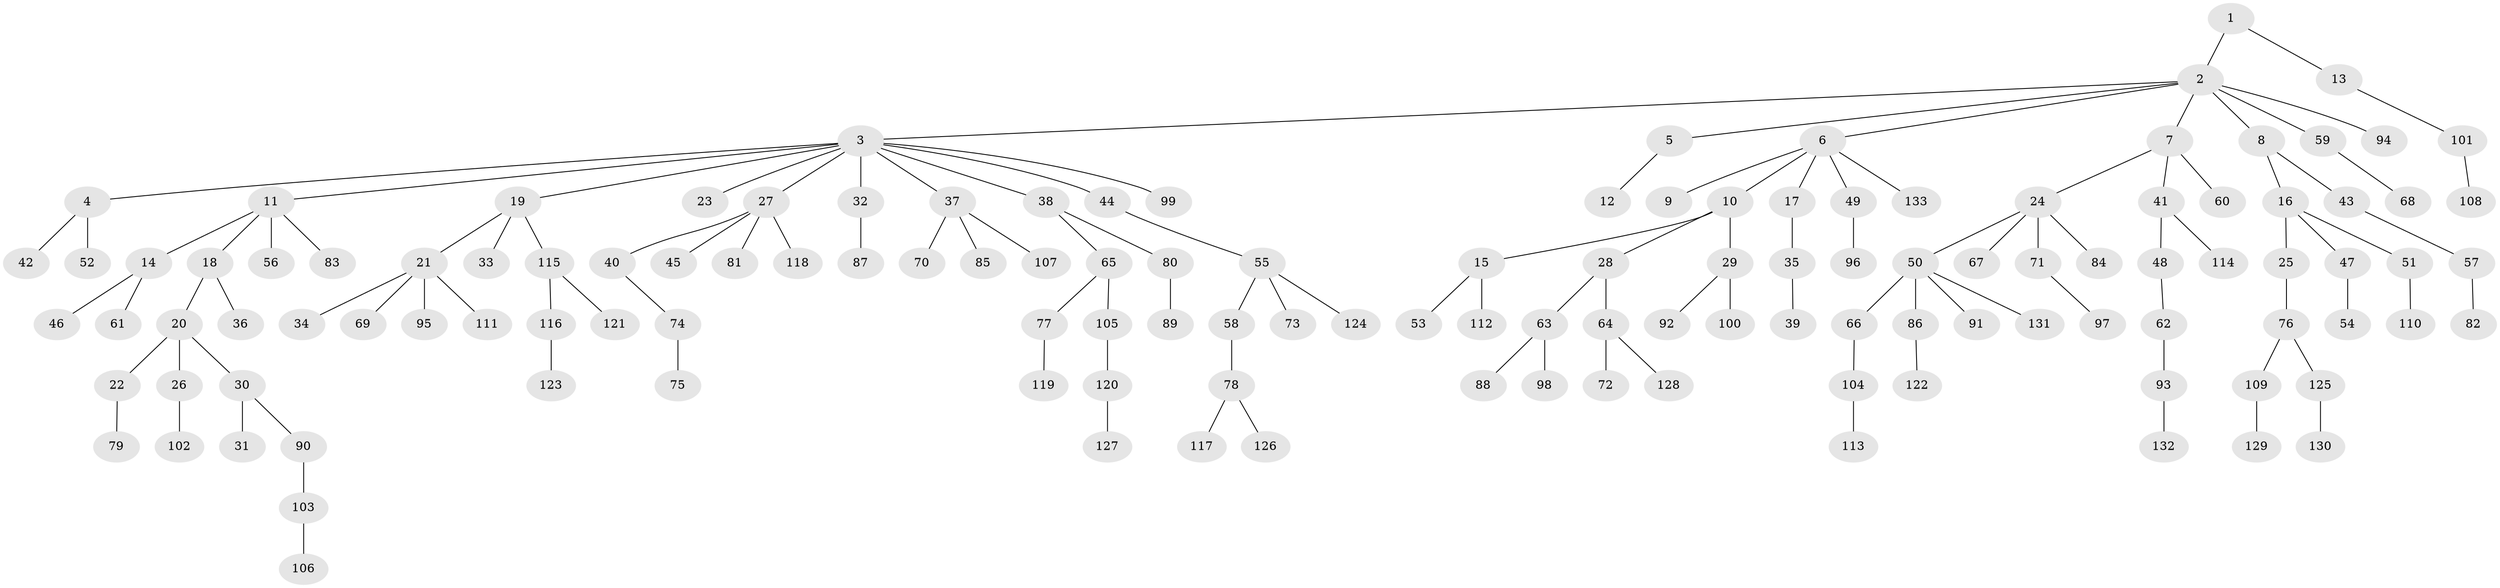 // Generated by graph-tools (version 1.1) at 2025/52/03/09/25 04:52:43]
// undirected, 133 vertices, 132 edges
graph export_dot {
graph [start="1"]
  node [color=gray90,style=filled];
  1;
  2;
  3;
  4;
  5;
  6;
  7;
  8;
  9;
  10;
  11;
  12;
  13;
  14;
  15;
  16;
  17;
  18;
  19;
  20;
  21;
  22;
  23;
  24;
  25;
  26;
  27;
  28;
  29;
  30;
  31;
  32;
  33;
  34;
  35;
  36;
  37;
  38;
  39;
  40;
  41;
  42;
  43;
  44;
  45;
  46;
  47;
  48;
  49;
  50;
  51;
  52;
  53;
  54;
  55;
  56;
  57;
  58;
  59;
  60;
  61;
  62;
  63;
  64;
  65;
  66;
  67;
  68;
  69;
  70;
  71;
  72;
  73;
  74;
  75;
  76;
  77;
  78;
  79;
  80;
  81;
  82;
  83;
  84;
  85;
  86;
  87;
  88;
  89;
  90;
  91;
  92;
  93;
  94;
  95;
  96;
  97;
  98;
  99;
  100;
  101;
  102;
  103;
  104;
  105;
  106;
  107;
  108;
  109;
  110;
  111;
  112;
  113;
  114;
  115;
  116;
  117;
  118;
  119;
  120;
  121;
  122;
  123;
  124;
  125;
  126;
  127;
  128;
  129;
  130;
  131;
  132;
  133;
  1 -- 2;
  1 -- 13;
  2 -- 3;
  2 -- 5;
  2 -- 6;
  2 -- 7;
  2 -- 8;
  2 -- 59;
  2 -- 94;
  3 -- 4;
  3 -- 11;
  3 -- 19;
  3 -- 23;
  3 -- 27;
  3 -- 32;
  3 -- 37;
  3 -- 38;
  3 -- 44;
  3 -- 99;
  4 -- 42;
  4 -- 52;
  5 -- 12;
  6 -- 9;
  6 -- 10;
  6 -- 17;
  6 -- 49;
  6 -- 133;
  7 -- 24;
  7 -- 41;
  7 -- 60;
  8 -- 16;
  8 -- 43;
  10 -- 15;
  10 -- 28;
  10 -- 29;
  11 -- 14;
  11 -- 18;
  11 -- 56;
  11 -- 83;
  13 -- 101;
  14 -- 46;
  14 -- 61;
  15 -- 53;
  15 -- 112;
  16 -- 25;
  16 -- 47;
  16 -- 51;
  17 -- 35;
  18 -- 20;
  18 -- 36;
  19 -- 21;
  19 -- 33;
  19 -- 115;
  20 -- 22;
  20 -- 26;
  20 -- 30;
  21 -- 34;
  21 -- 69;
  21 -- 95;
  21 -- 111;
  22 -- 79;
  24 -- 50;
  24 -- 67;
  24 -- 71;
  24 -- 84;
  25 -- 76;
  26 -- 102;
  27 -- 40;
  27 -- 45;
  27 -- 81;
  27 -- 118;
  28 -- 63;
  28 -- 64;
  29 -- 92;
  29 -- 100;
  30 -- 31;
  30 -- 90;
  32 -- 87;
  35 -- 39;
  37 -- 70;
  37 -- 85;
  37 -- 107;
  38 -- 65;
  38 -- 80;
  40 -- 74;
  41 -- 48;
  41 -- 114;
  43 -- 57;
  44 -- 55;
  47 -- 54;
  48 -- 62;
  49 -- 96;
  50 -- 66;
  50 -- 86;
  50 -- 91;
  50 -- 131;
  51 -- 110;
  55 -- 58;
  55 -- 73;
  55 -- 124;
  57 -- 82;
  58 -- 78;
  59 -- 68;
  62 -- 93;
  63 -- 88;
  63 -- 98;
  64 -- 72;
  64 -- 128;
  65 -- 77;
  65 -- 105;
  66 -- 104;
  71 -- 97;
  74 -- 75;
  76 -- 109;
  76 -- 125;
  77 -- 119;
  78 -- 117;
  78 -- 126;
  80 -- 89;
  86 -- 122;
  90 -- 103;
  93 -- 132;
  101 -- 108;
  103 -- 106;
  104 -- 113;
  105 -- 120;
  109 -- 129;
  115 -- 116;
  115 -- 121;
  116 -- 123;
  120 -- 127;
  125 -- 130;
}
